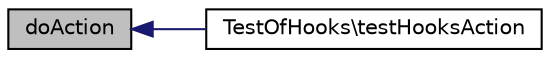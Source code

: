 digraph "doAction"
{
  edge [fontname="Helvetica",fontsize="10",labelfontname="Helvetica",labelfontsize="10"];
  node [fontname="Helvetica",fontsize="10",shape=record];
  rankdir="LR";
  Node1 [label="doAction",height=0.2,width=0.4,color="black", fillcolor="grey75", style="filled" fontcolor="black"];
  Node1 -> Node2 [dir="back",color="midnightblue",fontsize="10",style="solid",fontname="Helvetica"];
  Node2 [label="TestOfHooks\\testHooksAction",height=0.2,width=0.4,color="black", fillcolor="white", style="filled",URL="$class_test_of_hooks.html#abf97cafef78a40cf2eb067524c753087"];
}
